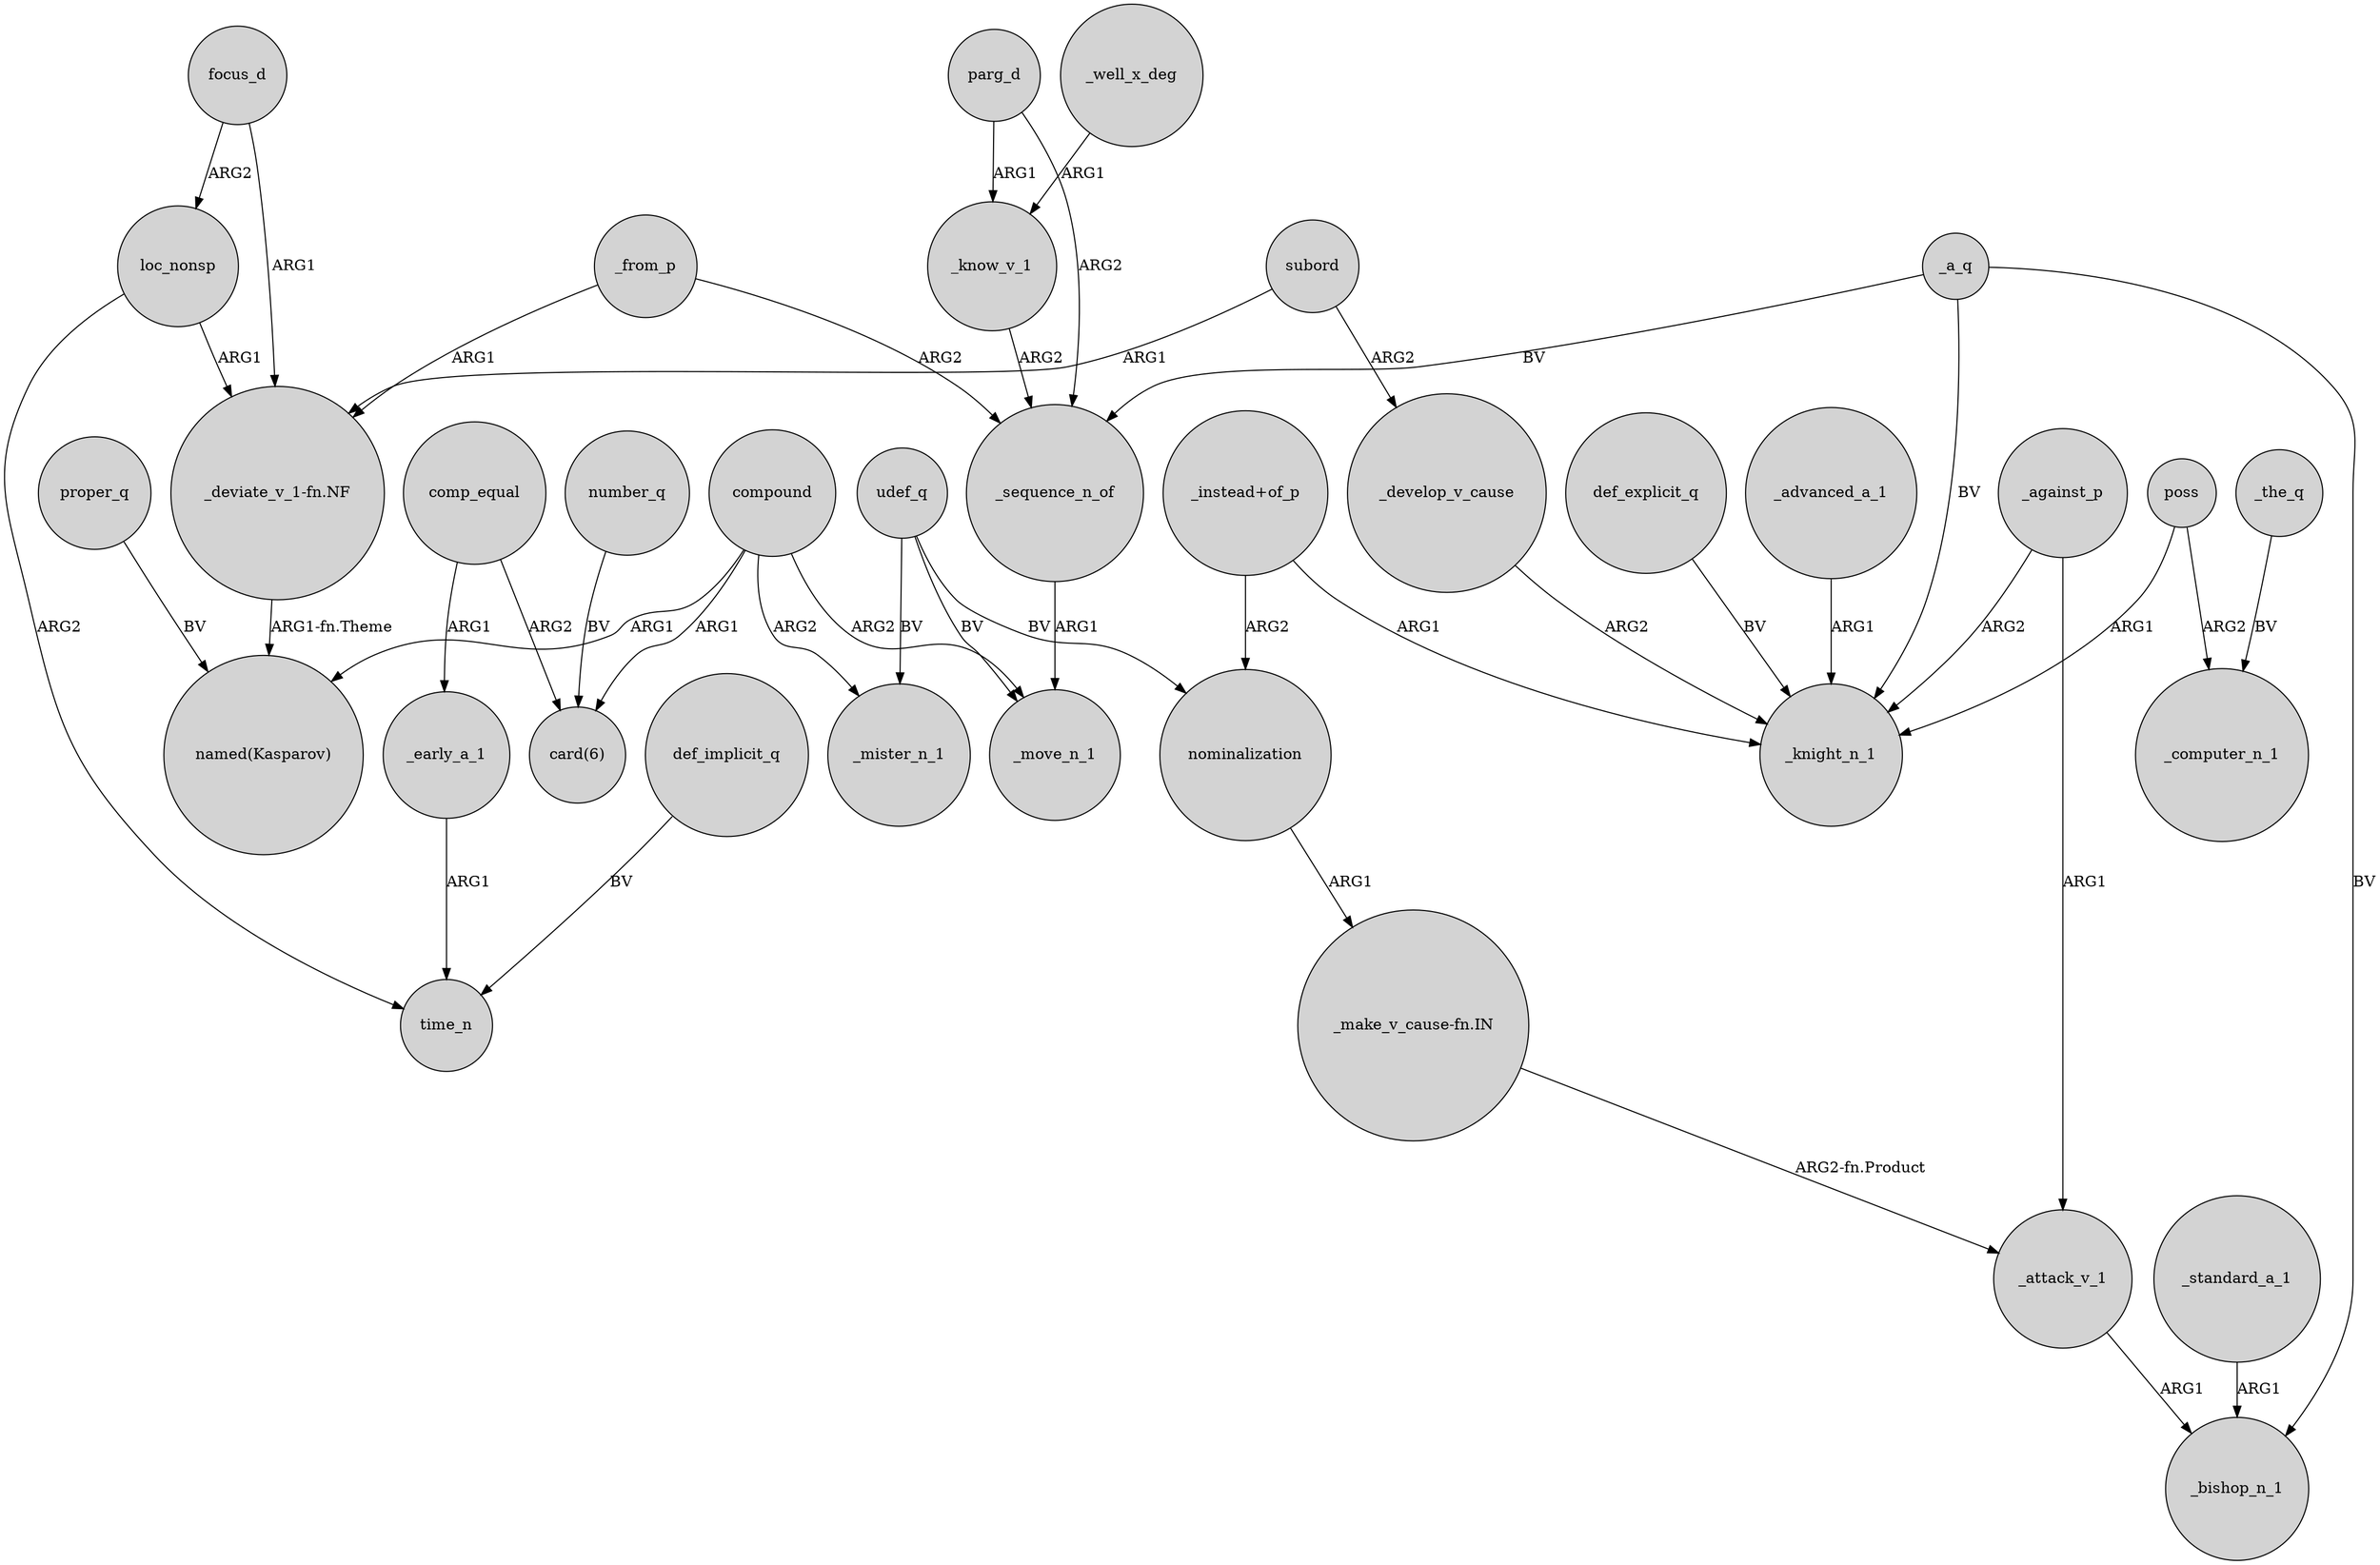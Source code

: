 digraph {
	node [shape=circle style=filled]
	focus_d -> loc_nonsp [label=ARG2]
	comp_equal -> "card(6)" [label=ARG2]
	_sequence_n_of -> _move_n_1 [label=ARG1]
	def_explicit_q -> _knight_n_1 [label=BV]
	_a_q -> _knight_n_1 [label=BV]
	_a_q -> _bishop_n_1 [label=BV]
	_know_v_1 -> _sequence_n_of [label=ARG2]
	_advanced_a_1 -> _knight_n_1 [label=ARG1]
	compound -> _mister_n_1 [label=ARG2]
	udef_q -> _move_n_1 [label=BV]
	subord -> "_deviate_v_1-fn.NF" [label=ARG1]
	_from_p -> _sequence_n_of [label=ARG2]
	udef_q -> _mister_n_1 [label=BV]
	subord -> _develop_v_cause [label=ARG2]
	"_instead+of_p" -> _knight_n_1 [label=ARG1]
	compound -> "named(Kasparov)" [label=ARG1]
	poss -> _computer_n_1 [label=ARG2]
	"_instead+of_p" -> nominalization [label=ARG2]
	nominalization -> "_make_v_cause-fn.IN" [label=ARG1]
	loc_nonsp -> time_n [label=ARG2]
	"_deviate_v_1-fn.NF" -> "named(Kasparov)" [label="ARG1-fn.Theme"]
	focus_d -> "_deviate_v_1-fn.NF" [label=ARG1]
	_a_q -> _sequence_n_of [label=BV]
	compound -> "card(6)" [label=ARG1]
	compound -> _move_n_1 [label=ARG2]
	number_q -> "card(6)" [label=BV]
	_standard_a_1 -> _bishop_n_1 [label=ARG1]
	_against_p -> _knight_n_1 [label=ARG2]
	parg_d -> _know_v_1 [label=ARG1]
	udef_q -> nominalization [label=BV]
	loc_nonsp -> "_deviate_v_1-fn.NF" [label=ARG1]
	_early_a_1 -> time_n [label=ARG1]
	_from_p -> "_deviate_v_1-fn.NF" [label=ARG1]
	comp_equal -> _early_a_1 [label=ARG1]
	_the_q -> _computer_n_1 [label=BV]
	_against_p -> _attack_v_1 [label=ARG1]
	parg_d -> _sequence_n_of [label=ARG2]
	poss -> _knight_n_1 [label=ARG1]
	"_make_v_cause-fn.IN" -> _attack_v_1 [label="ARG2-fn.Product"]
	_attack_v_1 -> _bishop_n_1 [label=ARG1]
	_develop_v_cause -> _knight_n_1 [label=ARG2]
	proper_q -> "named(Kasparov)" [label=BV]
	def_implicit_q -> time_n [label=BV]
	_well_x_deg -> _know_v_1 [label=ARG1]
}
